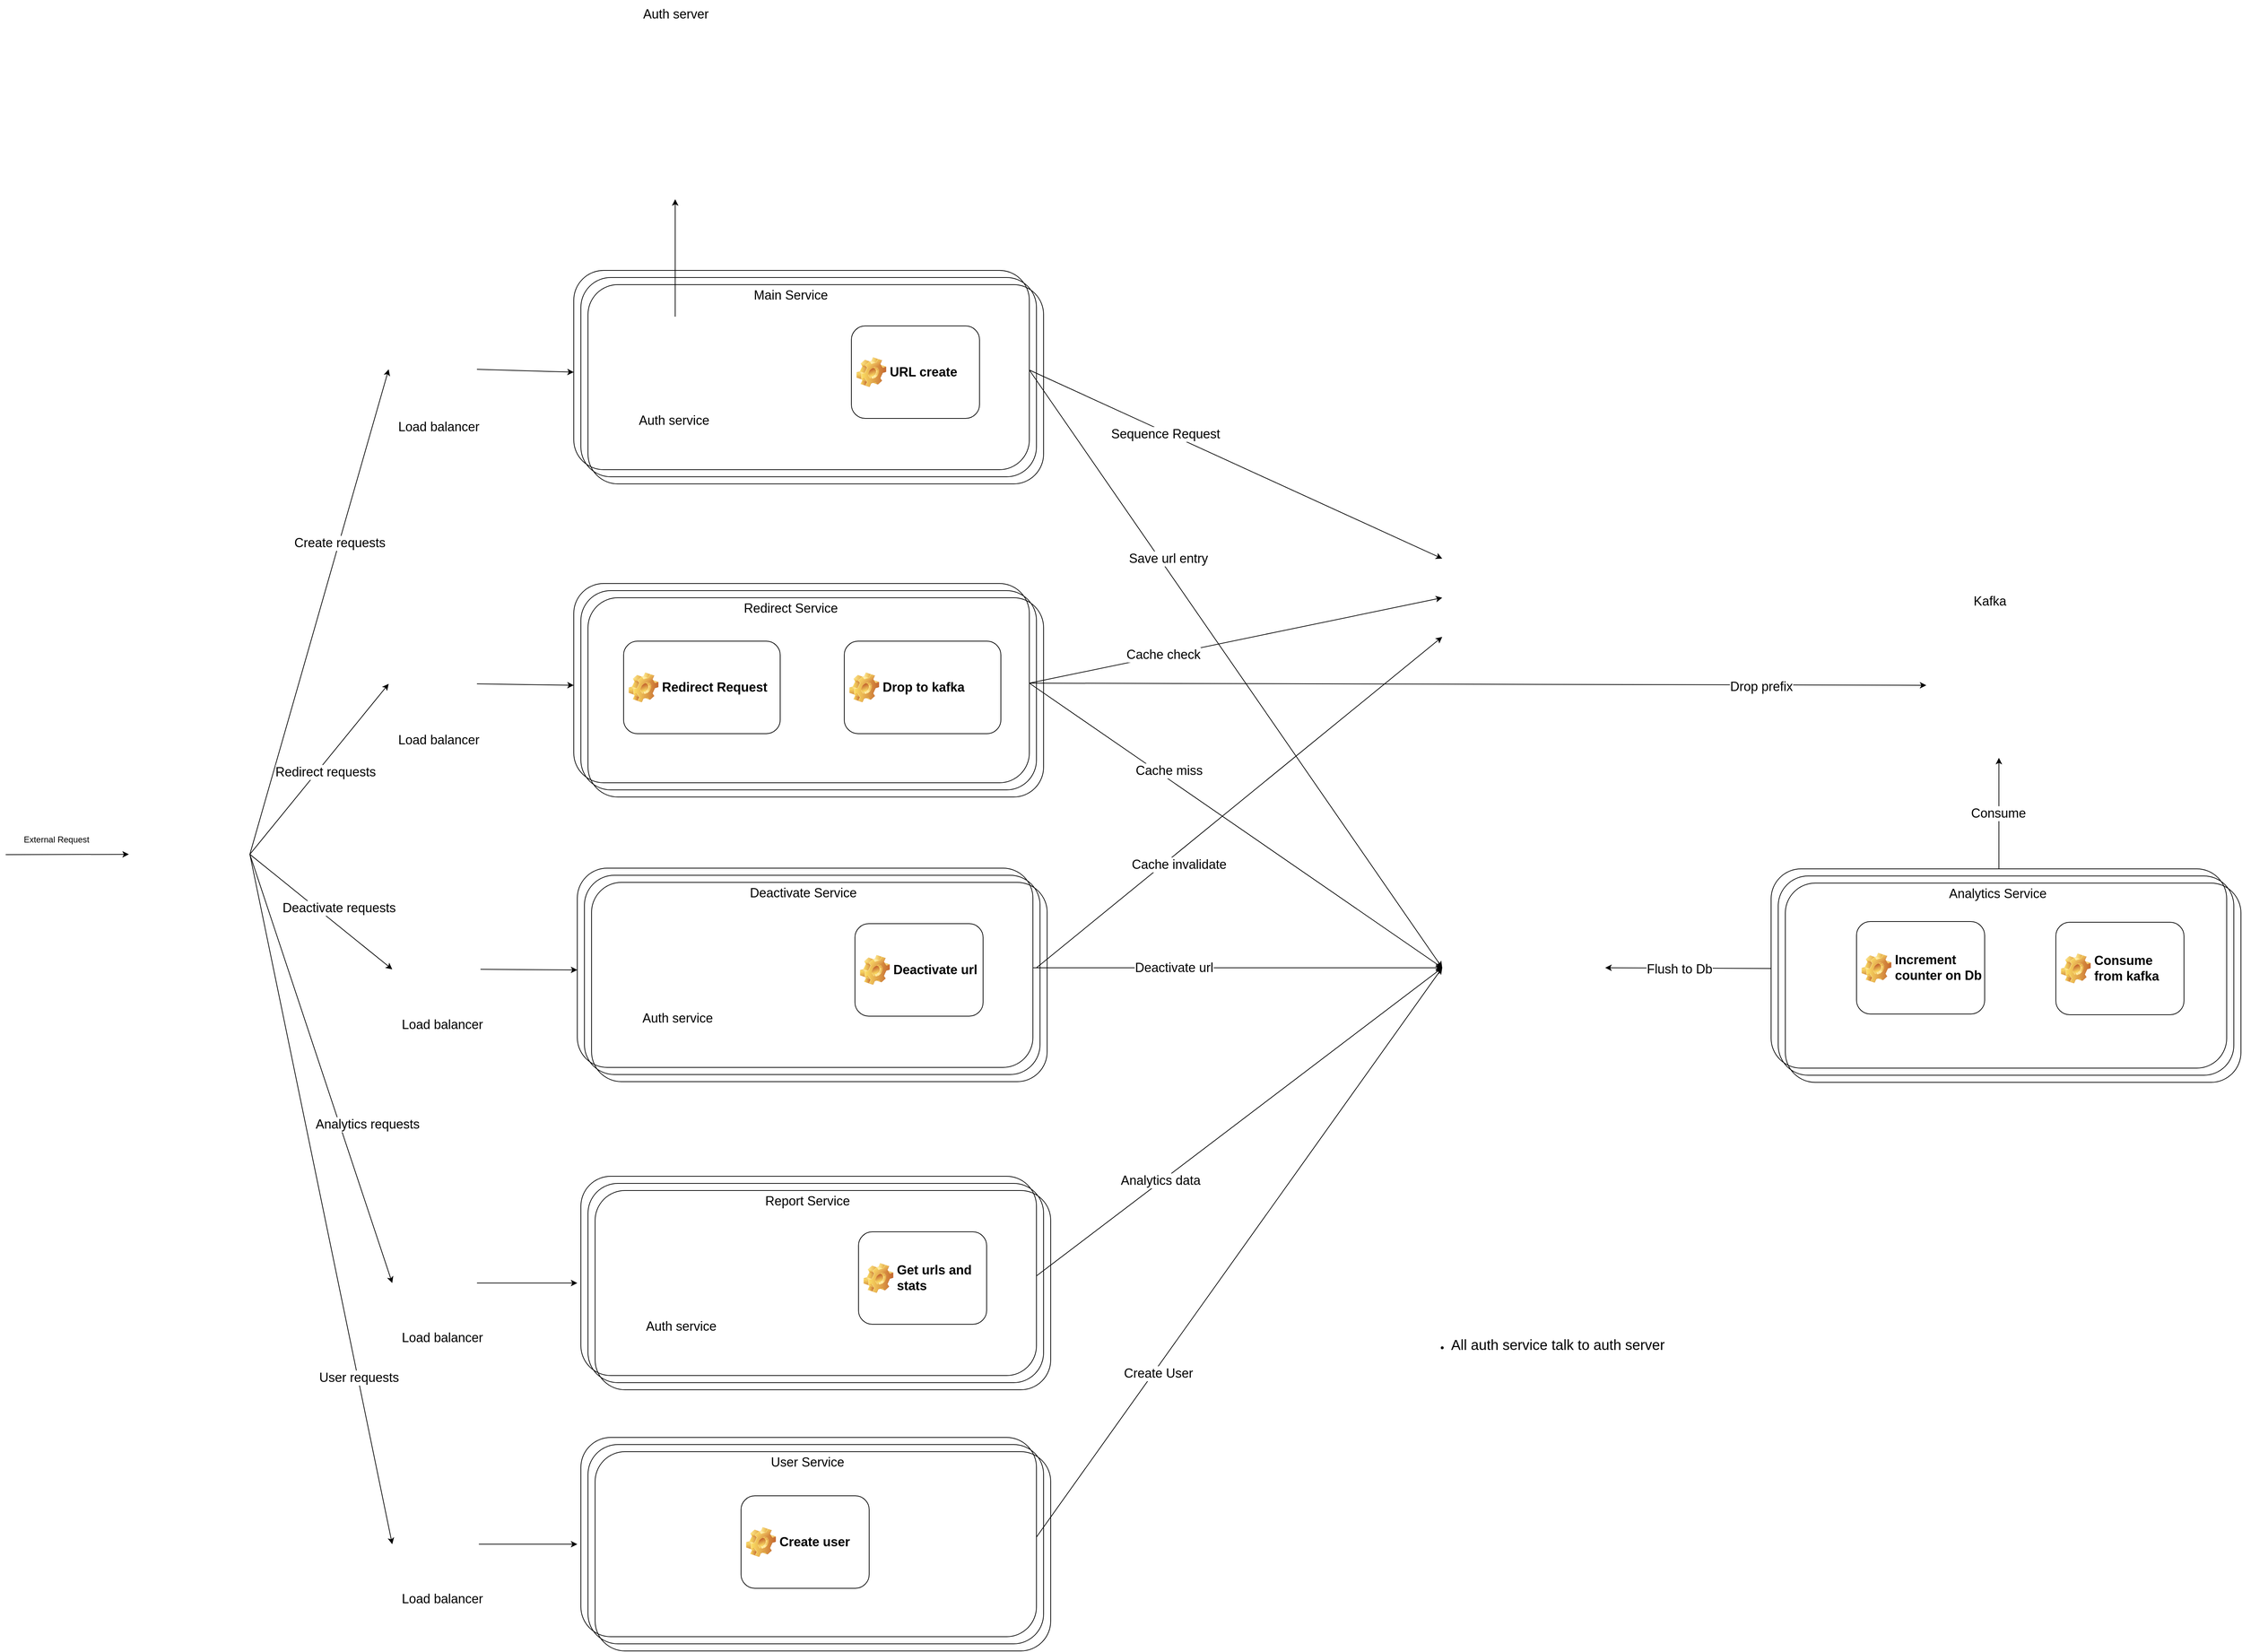 <mxfile version="22.1.21" type="device">
  <diagram name="Page-1" id="V4j-LGxgSoEPmijD7a8D">
    <mxGraphModel dx="3105" dy="1988" grid="1" gridSize="10" guides="1" tooltips="1" connect="1" arrows="1" fold="1" page="1" pageScale="1" pageWidth="827" pageHeight="1169" math="0" shadow="0">
      <root>
        <mxCell id="0" />
        <mxCell id="1" parent="0" />
        <mxCell id="fWNQ5IM5Hg-Gaf6U53CL-24" value="" style="rounded=1;whiteSpace=wrap;html=1;fillColor=none;" vertex="1" parent="1">
          <mxGeometry x="848" y="394" width="640" height="280" as="geometry" />
        </mxCell>
        <mxCell id="fWNQ5IM5Hg-Gaf6U53CL-25" value="" style="rounded=1;whiteSpace=wrap;html=1;fillColor=none;" vertex="1" parent="1">
          <mxGeometry x="858" y="404" width="640" height="280" as="geometry" />
        </mxCell>
        <mxCell id="fWNQ5IM5Hg-Gaf6U53CL-11" value="" style="rounded=1;whiteSpace=wrap;html=1;fillColor=none;" vertex="1" parent="1">
          <mxGeometry x="838" y="384" width="640" height="280" as="geometry" />
        </mxCell>
        <mxCell id="fWNQ5IM5Hg-Gaf6U53CL-3" value="" style="shape=image;verticalLabelPosition=bottom;labelBackgroundColor=default;verticalAlign=top;aspect=fixed;imageAspect=0;image=https://logowik.com/content/uploads/images/aws-api-gateway.jpg;clipPath=inset(7.33% 23% 6.44% 22.33%);" vertex="1" parent="1">
          <mxGeometry x="213" y="1104" width="170" height="201.1" as="geometry" />
        </mxCell>
        <mxCell id="fWNQ5IM5Hg-Gaf6U53CL-10" value="" style="shape=image;verticalLabelPosition=bottom;labelBackgroundColor=default;verticalAlign=top;aspect=fixed;imageAspect=0;image=https://cdn3.vectorstock.com/i/1000x1000/08/52/authentication-server-icon-isometric-style-vector-32850852.jpg;clipPath=inset(2.33% 24.1% 10.67% 23.38%);" vertex="1" parent="1">
          <mxGeometry x="913.37" y="44" width="134.253" height="240" as="geometry" />
        </mxCell>
        <mxCell id="fWNQ5IM5Hg-Gaf6U53CL-12" value="&lt;font style=&quot;font-size: 18px;&quot;&gt;URL create&lt;/font&gt;" style="label;whiteSpace=wrap;html=1;image=img/clipart/Gear_128x128.png" vertex="1" parent="1">
          <mxGeometry x="1228" y="462" width="180" height="130" as="geometry" />
        </mxCell>
        <mxCell id="fWNQ5IM5Hg-Gaf6U53CL-14" value="&lt;font style=&quot;font-size: 18px;&quot;&gt;Auth server&lt;/font&gt;" style="text;html=1;align=center;verticalAlign=middle;resizable=0;points=[];autosize=1;strokeColor=none;fillColor=none;" vertex="1" parent="1">
          <mxGeometry x="920.5" y="4" width="120" height="40" as="geometry" />
        </mxCell>
        <mxCell id="fWNQ5IM5Hg-Gaf6U53CL-15" value="" style="shape=image;verticalLabelPosition=bottom;labelBackgroundColor=default;verticalAlign=top;aspect=fixed;imageAspect=0;image=https://cdn-icons-png.flaticon.com/512/14/14382.png;" vertex="1" parent="1">
          <mxGeometry x="918" y="449" width="125" height="125" as="geometry" />
        </mxCell>
        <mxCell id="fWNQ5IM5Hg-Gaf6U53CL-16" value="&lt;font style=&quot;font-size: 18px;&quot;&gt;Auth service&lt;/font&gt;" style="text;html=1;strokeColor=none;fillColor=none;align=center;verticalAlign=middle;whiteSpace=wrap;rounded=0;" vertex="1" parent="1">
          <mxGeometry x="924.5" y="580" width="107.5" height="30" as="geometry" />
        </mxCell>
        <mxCell id="fWNQ5IM5Hg-Gaf6U53CL-17" value="" style="endArrow=classic;html=1;rounded=0;exitX=0.5;exitY=0;exitDx=0;exitDy=0;entryX=0.5;entryY=1;entryDx=0;entryDy=0;" edge="1" parent="1" source="fWNQ5IM5Hg-Gaf6U53CL-15" target="fWNQ5IM5Hg-Gaf6U53CL-10">
          <mxGeometry width="50" height="50" relative="1" as="geometry">
            <mxPoint x="868" y="604" as="sourcePoint" />
            <mxPoint x="918" y="554" as="targetPoint" />
          </mxGeometry>
        </mxCell>
        <mxCell id="fWNQ5IM5Hg-Gaf6U53CL-18" value="&lt;font style=&quot;font-size: 18px;&quot;&gt;Main Service&lt;/font&gt;" style="text;html=1;strokeColor=none;fillColor=none;align=center;verticalAlign=middle;whiteSpace=wrap;rounded=0;" vertex="1" parent="1">
          <mxGeometry x="1068" y="404" width="150" height="30" as="geometry" />
        </mxCell>
        <mxCell id="fWNQ5IM5Hg-Gaf6U53CL-29" value="" style="endArrow=classic;html=1;rounded=0;exitX=1;exitY=0.5;exitDx=0;exitDy=0;" edge="1" parent="1">
          <mxGeometry width="50" height="50" relative="1" as="geometry">
            <mxPoint x="702.0" y="522.991" as="sourcePoint" />
            <mxPoint x="838" y="527" as="targetPoint" />
          </mxGeometry>
        </mxCell>
        <mxCell id="fWNQ5IM5Hg-Gaf6U53CL-30" value="" style="endArrow=classic;html=1;rounded=0;exitX=1;exitY=0.5;exitDx=0;exitDy=0;entryX=0;entryY=0.5;entryDx=0;entryDy=0;" edge="1" parent="1" source="fWNQ5IM5Hg-Gaf6U53CL-3">
          <mxGeometry width="50" height="50" relative="1" as="geometry">
            <mxPoint x="958" y="584" as="sourcePoint" />
            <mxPoint x="578" y="522.991" as="targetPoint" />
          </mxGeometry>
        </mxCell>
        <mxCell id="fWNQ5IM5Hg-Gaf6U53CL-90" value="&lt;font style=&quot;font-size: 18px;&quot;&gt;Create requests&lt;/font&gt;" style="edgeLabel;html=1;align=center;verticalAlign=middle;resizable=0;points=[];" vertex="1" connectable="0" parent="fWNQ5IM5Hg-Gaf6U53CL-30">
          <mxGeometry x="0.281" relative="1" as="geometry">
            <mxPoint x="1" y="-1" as="offset" />
          </mxGeometry>
        </mxCell>
        <mxCell id="fWNQ5IM5Hg-Gaf6U53CL-31" value="&lt;font style=&quot;font-size: 18px;&quot;&gt;Load balancer&lt;/font&gt;" style="text;html=1;align=center;verticalAlign=middle;resizable=0;points=[];autosize=1;strokeColor=none;fillColor=none;strokeWidth=1;" vertex="1" parent="1">
          <mxGeometry x="578" y="584" width="140" height="40" as="geometry" />
        </mxCell>
        <mxCell id="fWNQ5IM5Hg-Gaf6U53CL-32" value="" style="shape=image;verticalLabelPosition=bottom;labelBackgroundColor=default;verticalAlign=top;aspect=fixed;imageAspect=0;image=https://cdn4.iconfinder.com/data/icons/redis-2/1451/Untitled-2-512.png;" vertex="1" parent="1">
          <mxGeometry x="2058" y="734" width="220" height="220" as="geometry" />
        </mxCell>
        <mxCell id="fWNQ5IM5Hg-Gaf6U53CL-33" value="" style="rounded=1;whiteSpace=wrap;html=1;fillColor=none;" vertex="1" parent="1">
          <mxGeometry x="848" y="834" width="640" height="280" as="geometry" />
        </mxCell>
        <mxCell id="fWNQ5IM5Hg-Gaf6U53CL-34" value="" style="rounded=1;whiteSpace=wrap;html=1;fillColor=none;" vertex="1" parent="1">
          <mxGeometry x="858" y="844" width="640" height="280" as="geometry" />
        </mxCell>
        <mxCell id="fWNQ5IM5Hg-Gaf6U53CL-35" value="" style="rounded=1;whiteSpace=wrap;html=1;fillColor=none;" vertex="1" parent="1">
          <mxGeometry x="838" y="824" width="640" height="280" as="geometry" />
        </mxCell>
        <mxCell id="fWNQ5IM5Hg-Gaf6U53CL-36" value="&lt;font style=&quot;font-size: 18px;&quot;&gt;Redirect Request&lt;/font&gt;" style="label;whiteSpace=wrap;html=1;image=img/clipart/Gear_128x128.png" vertex="1" parent="1">
          <mxGeometry x="908" y="905" width="220" height="130" as="geometry" />
        </mxCell>
        <mxCell id="fWNQ5IM5Hg-Gaf6U53CL-40" value="&lt;font style=&quot;font-size: 18px;&quot;&gt;Redirect Service&lt;/font&gt;" style="text;html=1;strokeColor=none;fillColor=none;align=center;verticalAlign=middle;whiteSpace=wrap;rounded=0;" vertex="1" parent="1">
          <mxGeometry x="1068" y="844" width="150" height="30" as="geometry" />
        </mxCell>
        <mxCell id="fWNQ5IM5Hg-Gaf6U53CL-43" value="" style="endArrow=classic;html=1;rounded=0;exitX=1;exitY=0.5;exitDx=0;exitDy=0;" edge="1" parent="1">
          <mxGeometry width="50" height="50" relative="1" as="geometry">
            <mxPoint x="702.0" y="965.045" as="sourcePoint" />
            <mxPoint x="838" y="967" as="targetPoint" />
          </mxGeometry>
        </mxCell>
        <mxCell id="fWNQ5IM5Hg-Gaf6U53CL-44" value="" style="endArrow=classic;html=1;rounded=0;exitX=1;exitY=0.5;exitDx=0;exitDy=0;entryX=0;entryY=0.5;entryDx=0;entryDy=0;" edge="1" parent="1" source="fWNQ5IM5Hg-Gaf6U53CL-3">
          <mxGeometry width="50" height="50" relative="1" as="geometry">
            <mxPoint x="398" y="1204" as="sourcePoint" />
            <mxPoint x="578" y="965.045" as="targetPoint" />
          </mxGeometry>
        </mxCell>
        <mxCell id="fWNQ5IM5Hg-Gaf6U53CL-91" value="&lt;font style=&quot;font-size: 18px;&quot;&gt;Redirect requests&lt;/font&gt;" style="edgeLabel;html=1;align=center;verticalAlign=middle;resizable=0;points=[];" vertex="1" connectable="0" parent="fWNQ5IM5Hg-Gaf6U53CL-44">
          <mxGeometry x="0.006" y="-9" relative="1" as="geometry">
            <mxPoint x="1" y="-1" as="offset" />
          </mxGeometry>
        </mxCell>
        <mxCell id="fWNQ5IM5Hg-Gaf6U53CL-45" value="&lt;font style=&quot;font-size: 18px;&quot;&gt;Load balancer&lt;/font&gt;" style="text;html=1;align=center;verticalAlign=middle;resizable=0;points=[];autosize=1;strokeColor=none;fillColor=none;strokeWidth=1;" vertex="1" parent="1">
          <mxGeometry x="578" y="1024" width="140" height="40" as="geometry" />
        </mxCell>
        <mxCell id="fWNQ5IM5Hg-Gaf6U53CL-46" value="&lt;font style=&quot;font-size: 18px;&quot;&gt;Drop to kafka&lt;/font&gt;" style="label;whiteSpace=wrap;html=1;image=img/clipart/Gear_128x128.png" vertex="1" parent="1">
          <mxGeometry x="1218" y="905" width="220" height="130" as="geometry" />
        </mxCell>
        <mxCell id="fWNQ5IM5Hg-Gaf6U53CL-48" value="" style="rounded=1;whiteSpace=wrap;html=1;fillColor=none;" vertex="1" parent="1">
          <mxGeometry x="853" y="1234" width="640" height="280" as="geometry" />
        </mxCell>
        <mxCell id="fWNQ5IM5Hg-Gaf6U53CL-49" value="" style="rounded=1;whiteSpace=wrap;html=1;fillColor=none;" vertex="1" parent="1">
          <mxGeometry x="863" y="1244" width="640" height="280" as="geometry" />
        </mxCell>
        <mxCell id="fWNQ5IM5Hg-Gaf6U53CL-50" value="" style="rounded=1;whiteSpace=wrap;html=1;fillColor=none;" vertex="1" parent="1">
          <mxGeometry x="843" y="1224" width="640" height="280" as="geometry" />
        </mxCell>
        <mxCell id="fWNQ5IM5Hg-Gaf6U53CL-51" value="&lt;font style=&quot;font-size: 18px;&quot;&gt;Deactivate url&lt;/font&gt;" style="label;whiteSpace=wrap;html=1;image=img/clipart/Gear_128x128.png" vertex="1" parent="1">
          <mxGeometry x="1233" y="1302" width="180" height="130" as="geometry" />
        </mxCell>
        <mxCell id="fWNQ5IM5Hg-Gaf6U53CL-52" value="" style="shape=image;verticalLabelPosition=bottom;labelBackgroundColor=default;verticalAlign=top;aspect=fixed;imageAspect=0;image=https://cdn-icons-png.flaticon.com/512/14/14382.png;" vertex="1" parent="1">
          <mxGeometry x="923" y="1289" width="125" height="125" as="geometry" />
        </mxCell>
        <mxCell id="fWNQ5IM5Hg-Gaf6U53CL-53" value="&lt;font style=&quot;font-size: 18px;&quot;&gt;Auth service&lt;/font&gt;" style="text;html=1;strokeColor=none;fillColor=none;align=center;verticalAlign=middle;whiteSpace=wrap;rounded=0;" vertex="1" parent="1">
          <mxGeometry x="929.5" y="1420" width="107.5" height="30" as="geometry" />
        </mxCell>
        <mxCell id="fWNQ5IM5Hg-Gaf6U53CL-54" value="&lt;font style=&quot;font-size: 18px;&quot;&gt;Deactivate Service&lt;/font&gt;" style="text;html=1;strokeColor=none;fillColor=none;align=center;verticalAlign=middle;whiteSpace=wrap;rounded=0;" vertex="1" parent="1">
          <mxGeometry x="1073" y="1244" width="175" height="30" as="geometry" />
        </mxCell>
        <mxCell id="fWNQ5IM5Hg-Gaf6U53CL-57" value="" style="endArrow=classic;html=1;rounded=0;exitX=1;exitY=0.5;exitDx=0;exitDy=0;" edge="1" parent="1">
          <mxGeometry width="50" height="50" relative="1" as="geometry">
            <mxPoint x="707.0" y="1366.166" as="sourcePoint" />
            <mxPoint x="843" y="1367" as="targetPoint" />
          </mxGeometry>
        </mxCell>
        <mxCell id="fWNQ5IM5Hg-Gaf6U53CL-58" value="" style="endArrow=classic;html=1;rounded=0;exitX=1;exitY=0.5;exitDx=0;exitDy=0;entryX=0;entryY=0.5;entryDx=0;entryDy=0;" edge="1" parent="1" source="fWNQ5IM5Hg-Gaf6U53CL-3">
          <mxGeometry width="50" height="50" relative="1" as="geometry">
            <mxPoint x="388" y="2045" as="sourcePoint" />
            <mxPoint x="583" y="1366.166" as="targetPoint" />
          </mxGeometry>
        </mxCell>
        <mxCell id="fWNQ5IM5Hg-Gaf6U53CL-92" value="&lt;font style=&quot;font-size: 18px;&quot;&gt;Deactivate requests&lt;/font&gt;" style="edgeLabel;html=1;align=center;verticalAlign=middle;resizable=0;points=[];" vertex="1" connectable="0" parent="fWNQ5IM5Hg-Gaf6U53CL-58">
          <mxGeometry x="0.025" y="9" relative="1" as="geometry">
            <mxPoint x="16" y="-1" as="offset" />
          </mxGeometry>
        </mxCell>
        <mxCell id="fWNQ5IM5Hg-Gaf6U53CL-59" value="&lt;font style=&quot;font-size: 18px;&quot;&gt;Load balancer&lt;/font&gt;" style="text;html=1;align=center;verticalAlign=middle;resizable=0;points=[];autosize=1;strokeColor=none;fillColor=none;strokeWidth=1;" vertex="1" parent="1">
          <mxGeometry x="583" y="1424" width="140" height="40" as="geometry" />
        </mxCell>
        <mxCell id="fWNQ5IM5Hg-Gaf6U53CL-67" value="" style="endArrow=classic;html=1;rounded=0;exitX=1;exitY=0.5;exitDx=0;exitDy=0;" edge="1" parent="1">
          <mxGeometry width="50" height="50" relative="1" as="geometry">
            <mxPoint x="702.062" y="1807" as="sourcePoint" />
            <mxPoint x="843" y="1807" as="targetPoint" />
          </mxGeometry>
        </mxCell>
        <mxCell id="fWNQ5IM5Hg-Gaf6U53CL-68" value="" style="endArrow=classic;html=1;rounded=0;exitX=1;exitY=0.5;exitDx=0;exitDy=0;entryX=0;entryY=0.5;entryDx=0;entryDy=0;" edge="1" parent="1" source="fWNQ5IM5Hg-Gaf6U53CL-3">
          <mxGeometry width="50" height="50" relative="1" as="geometry">
            <mxPoint x="388" y="2045" as="sourcePoint" />
            <mxPoint x="583" y="1807" as="targetPoint" />
          </mxGeometry>
        </mxCell>
        <mxCell id="fWNQ5IM5Hg-Gaf6U53CL-93" value="&lt;font style=&quot;font-size: 18px;&quot;&gt;Analytics requests&lt;/font&gt;" style="edgeLabel;html=1;align=center;verticalAlign=middle;resizable=0;points=[];" vertex="1" connectable="0" parent="fWNQ5IM5Hg-Gaf6U53CL-68">
          <mxGeometry x="0.05" relative="1" as="geometry">
            <mxPoint x="60" y="63" as="offset" />
          </mxGeometry>
        </mxCell>
        <mxCell id="fWNQ5IM5Hg-Gaf6U53CL-69" value="&lt;font style=&quot;font-size: 18px;&quot;&gt;Load balancer&lt;/font&gt;" style="text;html=1;align=center;verticalAlign=middle;resizable=0;points=[];autosize=1;strokeColor=none;fillColor=none;strokeWidth=1;" vertex="1" parent="1">
          <mxGeometry x="583" y="1864" width="140" height="40" as="geometry" />
        </mxCell>
        <mxCell id="fWNQ5IM5Hg-Gaf6U53CL-71" value="" style="rounded=1;whiteSpace=wrap;html=1;fillColor=none;" vertex="1" parent="1">
          <mxGeometry x="858" y="1667" width="640" height="280" as="geometry" />
        </mxCell>
        <mxCell id="fWNQ5IM5Hg-Gaf6U53CL-72" value="" style="rounded=1;whiteSpace=wrap;html=1;fillColor=none;" vertex="1" parent="1">
          <mxGeometry x="868" y="1677" width="640" height="280" as="geometry" />
        </mxCell>
        <mxCell id="fWNQ5IM5Hg-Gaf6U53CL-73" value="" style="rounded=1;whiteSpace=wrap;html=1;fillColor=none;" vertex="1" parent="1">
          <mxGeometry x="848" y="1657" width="640" height="280" as="geometry" />
        </mxCell>
        <mxCell id="fWNQ5IM5Hg-Gaf6U53CL-74" value="&lt;font style=&quot;font-size: 18px;&quot;&gt;Get urls and stats&lt;/font&gt;" style="label;whiteSpace=wrap;html=1;image=img/clipart/Gear_128x128.png" vertex="1" parent="1">
          <mxGeometry x="1238" y="1735" width="180" height="130" as="geometry" />
        </mxCell>
        <mxCell id="fWNQ5IM5Hg-Gaf6U53CL-75" value="" style="shape=image;verticalLabelPosition=bottom;labelBackgroundColor=default;verticalAlign=top;aspect=fixed;imageAspect=0;image=https://cdn-icons-png.flaticon.com/512/14/14382.png;" vertex="1" parent="1">
          <mxGeometry x="928" y="1722" width="125" height="125" as="geometry" />
        </mxCell>
        <mxCell id="fWNQ5IM5Hg-Gaf6U53CL-76" value="&lt;font style=&quot;font-size: 18px;&quot;&gt;Auth service&lt;/font&gt;" style="text;html=1;strokeColor=none;fillColor=none;align=center;verticalAlign=middle;whiteSpace=wrap;rounded=0;" vertex="1" parent="1">
          <mxGeometry x="934.5" y="1853" width="107.5" height="30" as="geometry" />
        </mxCell>
        <mxCell id="fWNQ5IM5Hg-Gaf6U53CL-77" value="&lt;font style=&quot;font-size: 18px;&quot;&gt;Report Service&lt;/font&gt;" style="text;html=1;strokeColor=none;fillColor=none;align=center;verticalAlign=middle;whiteSpace=wrap;rounded=0;" vertex="1" parent="1">
          <mxGeometry x="1079" y="1677" width="175" height="30" as="geometry" />
        </mxCell>
        <mxCell id="fWNQ5IM5Hg-Gaf6U53CL-78" value="" style="endArrow=classic;html=1;rounded=0;entryX=0;entryY=0.25;entryDx=0;entryDy=0;exitX=1;exitY=0.5;exitDx=0;exitDy=0;" edge="1" parent="1" source="fWNQ5IM5Hg-Gaf6U53CL-11" target="fWNQ5IM5Hg-Gaf6U53CL-32">
          <mxGeometry width="50" height="50" relative="1" as="geometry">
            <mxPoint x="1058" y="994" as="sourcePoint" />
            <mxPoint x="1108" y="944" as="targetPoint" />
          </mxGeometry>
        </mxCell>
        <mxCell id="fWNQ5IM5Hg-Gaf6U53CL-87" value="&lt;font style=&quot;font-size: 18px;&quot;&gt;Sequence Request&lt;/font&gt;" style="edgeLabel;html=1;align=center;verticalAlign=middle;resizable=0;points=[];" vertex="1" connectable="0" parent="fWNQ5IM5Hg-Gaf6U53CL-78">
          <mxGeometry x="0.152" y="-7" relative="1" as="geometry">
            <mxPoint x="-141" y="-69" as="offset" />
          </mxGeometry>
        </mxCell>
        <mxCell id="fWNQ5IM5Hg-Gaf6U53CL-81" value="" style="endArrow=classic;html=1;rounded=0;entryX=0;entryY=0.5;entryDx=0;entryDy=0;exitX=1;exitY=0.5;exitDx=0;exitDy=0;" edge="1" parent="1" source="fWNQ5IM5Hg-Gaf6U53CL-35" target="fWNQ5IM5Hg-Gaf6U53CL-32">
          <mxGeometry width="50" height="50" relative="1" as="geometry">
            <mxPoint x="1508" y="984" as="sourcePoint" />
            <mxPoint x="1108" y="934" as="targetPoint" />
          </mxGeometry>
        </mxCell>
        <mxCell id="fWNQ5IM5Hg-Gaf6U53CL-88" value="&lt;font style=&quot;font-size: 18px;&quot;&gt;Cache check&lt;/font&gt;" style="edgeLabel;html=1;align=center;verticalAlign=middle;resizable=0;points=[];" vertex="1" connectable="0" parent="fWNQ5IM5Hg-Gaf6U53CL-81">
          <mxGeometry x="-0.176" y="-6" relative="1" as="geometry">
            <mxPoint x="-52" y="3" as="offset" />
          </mxGeometry>
        </mxCell>
        <mxCell id="fWNQ5IM5Hg-Gaf6U53CL-82" value="" style="endArrow=classic;html=1;rounded=0;entryX=0;entryY=0.75;entryDx=0;entryDy=0;" edge="1" parent="1" target="fWNQ5IM5Hg-Gaf6U53CL-32">
          <mxGeometry width="50" height="50" relative="1" as="geometry">
            <mxPoint x="1488" y="1364" as="sourcePoint" />
            <mxPoint x="1108" y="934" as="targetPoint" />
          </mxGeometry>
        </mxCell>
        <mxCell id="fWNQ5IM5Hg-Gaf6U53CL-89" value="&lt;font style=&quot;font-size: 18px;&quot;&gt;Cache invalidate&lt;/font&gt;" style="edgeLabel;html=1;align=center;verticalAlign=middle;resizable=0;points=[];" vertex="1" connectable="0" parent="fWNQ5IM5Hg-Gaf6U53CL-82">
          <mxGeometry x="-0.162" y="-3" relative="1" as="geometry">
            <mxPoint x="-41" y="47" as="offset" />
          </mxGeometry>
        </mxCell>
        <mxCell id="fWNQ5IM5Hg-Gaf6U53CL-86" value="" style="endArrow=classic;html=1;rounded=0;entryX=0;entryY=0.5;entryDx=0;entryDy=0;exitX=1;exitY=0.5;exitDx=0;exitDy=0;" edge="1" parent="1" source="fWNQ5IM5Hg-Gaf6U53CL-11" target="fWNQ5IM5Hg-Gaf6U53CL-117">
          <mxGeometry width="50" height="50" relative="1" as="geometry">
            <mxPoint x="1528" y="984" as="sourcePoint" />
            <mxPoint x="2048" y="1374.0" as="targetPoint" />
          </mxGeometry>
        </mxCell>
        <mxCell id="fWNQ5IM5Hg-Gaf6U53CL-94" value="&lt;font style=&quot;font-size: 18px;&quot;&gt;Save url entry&lt;/font&gt;" style="edgeLabel;html=1;align=center;verticalAlign=middle;resizable=0;points=[];" vertex="1" connectable="0" parent="fWNQ5IM5Hg-Gaf6U53CL-86">
          <mxGeometry x="-0.077" y="2" relative="1" as="geometry">
            <mxPoint x="-75" y="-122" as="offset" />
          </mxGeometry>
        </mxCell>
        <mxCell id="fWNQ5IM5Hg-Gaf6U53CL-95" value="" style="endArrow=classic;html=1;rounded=0;exitX=1;exitY=0.5;exitDx=0;exitDy=0;entryX=0;entryY=0.5;entryDx=0;entryDy=0;" edge="1" parent="1" source="fWNQ5IM5Hg-Gaf6U53CL-35" target="fWNQ5IM5Hg-Gaf6U53CL-117">
          <mxGeometry width="50" height="50" relative="1" as="geometry">
            <mxPoint x="1528" y="974" as="sourcePoint" />
            <mxPoint x="2048" y="1374.0" as="targetPoint" />
          </mxGeometry>
        </mxCell>
        <mxCell id="fWNQ5IM5Hg-Gaf6U53CL-96" value="&lt;font style=&quot;font-size: 18px;&quot;&gt;Cache miss&lt;/font&gt;" style="edgeLabel;html=1;align=center;verticalAlign=middle;resizable=0;points=[];" vertex="1" connectable="0" parent="fWNQ5IM5Hg-Gaf6U53CL-95">
          <mxGeometry x="0.23" y="-1" relative="1" as="geometry">
            <mxPoint x="-161" y="-124" as="offset" />
          </mxGeometry>
        </mxCell>
        <mxCell id="fWNQ5IM5Hg-Gaf6U53CL-97" value="" style="endArrow=classic;html=1;rounded=0;exitX=1;exitY=0.5;exitDx=0;exitDy=0;entryX=0;entryY=0.5;entryDx=0;entryDy=0;" edge="1" parent="1" source="fWNQ5IM5Hg-Gaf6U53CL-50" target="fWNQ5IM5Hg-Gaf6U53CL-117">
          <mxGeometry width="50" height="50" relative="1" as="geometry">
            <mxPoint x="1528" y="974" as="sourcePoint" />
            <mxPoint x="2048" y="1374.0" as="targetPoint" />
          </mxGeometry>
        </mxCell>
        <mxCell id="fWNQ5IM5Hg-Gaf6U53CL-98" value="&lt;font style=&quot;font-size: 18px;&quot;&gt;Deactivate url&lt;/font&gt;" style="edgeLabel;html=1;align=center;verticalAlign=middle;resizable=0;points=[];" vertex="1" connectable="0" parent="fWNQ5IM5Hg-Gaf6U53CL-97">
          <mxGeometry x="0.282" y="-6" relative="1" as="geometry">
            <mxPoint x="-171" y="-6" as="offset" />
          </mxGeometry>
        </mxCell>
        <mxCell id="fWNQ5IM5Hg-Gaf6U53CL-99" value="" style="endArrow=classic;html=1;rounded=0;entryX=0;entryY=0.5;entryDx=0;entryDy=0;exitX=1;exitY=0.5;exitDx=0;exitDy=0;" edge="1" parent="1" source="fWNQ5IM5Hg-Gaf6U53CL-73" target="fWNQ5IM5Hg-Gaf6U53CL-117">
          <mxGeometry width="50" height="50" relative="1" as="geometry">
            <mxPoint x="1528" y="1174" as="sourcePoint" />
            <mxPoint x="2048" y="1374.0" as="targetPoint" />
          </mxGeometry>
        </mxCell>
        <mxCell id="fWNQ5IM5Hg-Gaf6U53CL-100" value="&lt;font style=&quot;font-size: 18px;&quot;&gt;Analytics data&lt;/font&gt;" style="edgeLabel;html=1;align=center;verticalAlign=middle;resizable=0;points=[];" vertex="1" connectable="0" parent="fWNQ5IM5Hg-Gaf6U53CL-99">
          <mxGeometry x="-0.387" y="2" relative="1" as="geometry">
            <mxPoint as="offset" />
          </mxGeometry>
        </mxCell>
        <mxCell id="fWNQ5IM5Hg-Gaf6U53CL-102" value="" style="endArrow=classic;html=1;rounded=0;exitX=1;exitY=0.5;exitDx=0;exitDy=0;" edge="1" parent="1">
          <mxGeometry width="50" height="50" relative="1" as="geometry">
            <mxPoint x="704.704" y="2174" as="sourcePoint" />
            <mxPoint x="843" y="2174" as="targetPoint" />
          </mxGeometry>
        </mxCell>
        <mxCell id="fWNQ5IM5Hg-Gaf6U53CL-103" value="&lt;font style=&quot;font-size: 18px;&quot;&gt;Load balancer&lt;/font&gt;" style="text;html=1;align=center;verticalAlign=middle;resizable=0;points=[];autosize=1;strokeColor=none;fillColor=none;strokeWidth=1;" vertex="1" parent="1">
          <mxGeometry x="583" y="2231" width="140" height="40" as="geometry" />
        </mxCell>
        <mxCell id="fWNQ5IM5Hg-Gaf6U53CL-104" value="" style="rounded=1;whiteSpace=wrap;html=1;fillColor=none;" vertex="1" parent="1">
          <mxGeometry x="858" y="2034" width="640" height="280" as="geometry" />
        </mxCell>
        <mxCell id="fWNQ5IM5Hg-Gaf6U53CL-105" value="" style="rounded=1;whiteSpace=wrap;html=1;fillColor=none;" vertex="1" parent="1">
          <mxGeometry x="868" y="2044" width="640" height="280" as="geometry" />
        </mxCell>
        <mxCell id="fWNQ5IM5Hg-Gaf6U53CL-106" value="" style="rounded=1;whiteSpace=wrap;html=1;fillColor=none;" vertex="1" parent="1">
          <mxGeometry x="848" y="2024" width="640" height="280" as="geometry" />
        </mxCell>
        <mxCell id="fWNQ5IM5Hg-Gaf6U53CL-107" value="&lt;font style=&quot;font-size: 18px;&quot;&gt;Create user&lt;/font&gt;" style="label;whiteSpace=wrap;html=1;image=img/clipart/Gear_128x128.png" vertex="1" parent="1">
          <mxGeometry x="1073" y="2106" width="180" height="130" as="geometry" />
        </mxCell>
        <mxCell id="fWNQ5IM5Hg-Gaf6U53CL-110" value="&lt;font style=&quot;font-size: 18px;&quot;&gt;User Service&lt;/font&gt;" style="text;html=1;strokeColor=none;fillColor=none;align=center;verticalAlign=middle;whiteSpace=wrap;rounded=0;" vertex="1" parent="1">
          <mxGeometry x="1079" y="2044" width="175" height="30" as="geometry" />
        </mxCell>
        <mxCell id="fWNQ5IM5Hg-Gaf6U53CL-112" value="" style="endArrow=classic;html=1;rounded=0;entryX=0;entryY=0.5;entryDx=0;entryDy=0;exitX=1;exitY=0.5;exitDx=0;exitDy=0;" edge="1" parent="1" source="fWNQ5IM5Hg-Gaf6U53CL-3">
          <mxGeometry width="50" height="50" relative="1" as="geometry">
            <mxPoint x="1528" y="1434" as="sourcePoint" />
            <mxPoint x="583" y="2174" as="targetPoint" />
          </mxGeometry>
        </mxCell>
        <mxCell id="fWNQ5IM5Hg-Gaf6U53CL-137" value="&lt;font style=&quot;font-size: 18px;&quot;&gt;User requests&lt;/font&gt;" style="edgeLabel;html=1;align=center;verticalAlign=middle;resizable=0;points=[];" vertex="1" connectable="0" parent="fWNQ5IM5Hg-Gaf6U53CL-112">
          <mxGeometry x="0.519" y="1" relative="1" as="geometry">
            <mxPoint y="-1" as="offset" />
          </mxGeometry>
        </mxCell>
        <mxCell id="fWNQ5IM5Hg-Gaf6U53CL-113" value="" style="endArrow=classic;html=1;rounded=0;exitX=1;exitY=0.5;exitDx=0;exitDy=0;entryX=0;entryY=0.5;entryDx=0;entryDy=0;" edge="1" parent="1" source="fWNQ5IM5Hg-Gaf6U53CL-106" target="fWNQ5IM5Hg-Gaf6U53CL-117">
          <mxGeometry width="50" height="50" relative="1" as="geometry">
            <mxPoint x="1528" y="1434" as="sourcePoint" />
            <mxPoint x="2048" y="1374.0" as="targetPoint" />
          </mxGeometry>
        </mxCell>
        <mxCell id="fWNQ5IM5Hg-Gaf6U53CL-114" value="&lt;font style=&quot;font-size: 18px;&quot;&gt;Create User&lt;/font&gt;" style="edgeLabel;html=1;align=center;verticalAlign=middle;resizable=0;points=[];" vertex="1" connectable="0" parent="fWNQ5IM5Hg-Gaf6U53CL-113">
          <mxGeometry x="-0.419" y="-5" relative="1" as="geometry">
            <mxPoint x="1" y="-1" as="offset" />
          </mxGeometry>
        </mxCell>
        <mxCell id="fWNQ5IM5Hg-Gaf6U53CL-115" value="" style="endArrow=classic;html=1;rounded=0;entryX=0;entryY=0.5;entryDx=0;entryDy=0;" edge="1" parent="1" target="fWNQ5IM5Hg-Gaf6U53CL-3">
          <mxGeometry width="50" height="50" relative="1" as="geometry">
            <mxPoint x="40" y="1205" as="sourcePoint" />
            <mxPoint x="1420" y="1180" as="targetPoint" />
          </mxGeometry>
        </mxCell>
        <mxCell id="fWNQ5IM5Hg-Gaf6U53CL-116" value="External Request" style="text;html=1;align=center;verticalAlign=middle;resizable=0;points=[];autosize=1;strokeColor=none;fillColor=none;" vertex="1" parent="1">
          <mxGeometry x="51" y="1169" width="120" height="30" as="geometry" />
        </mxCell>
        <mxCell id="fWNQ5IM5Hg-Gaf6U53CL-117" value="" style="shape=image;verticalLabelPosition=bottom;labelBackgroundColor=default;verticalAlign=top;aspect=fixed;imageAspect=0;image=https://www.opc-router.de/wp-content/uploads/2021/03/mongodb_thumbnail.png;" vertex="1" parent="1">
          <mxGeometry x="2058" y="1210" width="229" height="308" as="geometry" />
        </mxCell>
        <mxCell id="fWNQ5IM5Hg-Gaf6U53CL-118" value="" style="shape=image;verticalLabelPosition=bottom;labelBackgroundColor=default;verticalAlign=top;aspect=fixed;imageAspect=0;image=https://cdn.icon-icons.com/icons2/2248/PNG/512/apache_kafka_icon_138937.png;" vertex="1" parent="1">
          <mxGeometry x="2738" y="865" width="204" height="204" as="geometry" />
        </mxCell>
        <mxCell id="fWNQ5IM5Hg-Gaf6U53CL-119" value="" style="endArrow=classic;html=1;rounded=0;exitX=1;exitY=0.5;exitDx=0;exitDy=0;entryX=0;entryY=0.5;entryDx=0;entryDy=0;" edge="1" parent="1" source="fWNQ5IM5Hg-Gaf6U53CL-35" target="fWNQ5IM5Hg-Gaf6U53CL-118">
          <mxGeometry width="50" height="50" relative="1" as="geometry">
            <mxPoint x="1820" y="1410" as="sourcePoint" />
            <mxPoint x="1870" y="1360" as="targetPoint" />
          </mxGeometry>
        </mxCell>
        <mxCell id="fWNQ5IM5Hg-Gaf6U53CL-128" value="&lt;font style=&quot;font-size: 18px;&quot;&gt;Drop prefix&lt;/font&gt;" style="edgeLabel;html=1;align=center;verticalAlign=middle;resizable=0;points=[];" vertex="1" connectable="0" parent="fWNQ5IM5Hg-Gaf6U53CL-119">
          <mxGeometry x="0.629" y="-2" relative="1" as="geometry">
            <mxPoint x="1" as="offset" />
          </mxGeometry>
        </mxCell>
        <mxCell id="fWNQ5IM5Hg-Gaf6U53CL-120" value="&lt;font style=&quot;font-size: 18px;&quot;&gt;Kafka&lt;/font&gt;" style="text;html=1;align=center;verticalAlign=middle;resizable=0;points=[];autosize=1;strokeColor=none;fillColor=none;" vertex="1" parent="1">
          <mxGeometry x="2792" y="829" width="70" height="40" as="geometry" />
        </mxCell>
        <mxCell id="fWNQ5IM5Hg-Gaf6U53CL-121" value="" style="rounded=1;whiteSpace=wrap;html=1;fillColor=none;" vertex="1" parent="1">
          <mxGeometry x="2530" y="1235" width="640" height="280" as="geometry" />
        </mxCell>
        <mxCell id="fWNQ5IM5Hg-Gaf6U53CL-122" value="" style="rounded=1;whiteSpace=wrap;html=1;fillColor=none;" vertex="1" parent="1">
          <mxGeometry x="2540" y="1245" width="640" height="280" as="geometry" />
        </mxCell>
        <mxCell id="fWNQ5IM5Hg-Gaf6U53CL-123" value="" style="rounded=1;whiteSpace=wrap;html=1;fillColor=none;" vertex="1" parent="1">
          <mxGeometry x="2520" y="1225" width="640" height="280" as="geometry" />
        </mxCell>
        <mxCell id="fWNQ5IM5Hg-Gaf6U53CL-124" value="&lt;font style=&quot;font-size: 18px;&quot;&gt;Consume from kafka&lt;/font&gt;" style="label;whiteSpace=wrap;html=1;image=img/clipart/Gear_128x128.png" vertex="1" parent="1">
          <mxGeometry x="2920" y="1300" width="180" height="130" as="geometry" />
        </mxCell>
        <mxCell id="fWNQ5IM5Hg-Gaf6U53CL-125" value="&lt;font style=&quot;font-size: 18px;&quot;&gt;Analytics Service&lt;/font&gt;" style="text;html=1;strokeColor=none;fillColor=none;align=center;verticalAlign=middle;whiteSpace=wrap;rounded=0;" vertex="1" parent="1">
          <mxGeometry x="2751" y="1245" width="175" height="30" as="geometry" />
        </mxCell>
        <mxCell id="fWNQ5IM5Hg-Gaf6U53CL-126" value="" style="endArrow=classic;html=1;rounded=0;entryX=0.5;entryY=1;entryDx=0;entryDy=0;exitX=0.5;exitY=0;exitDx=0;exitDy=0;" edge="1" parent="1" source="fWNQ5IM5Hg-Gaf6U53CL-123" target="fWNQ5IM5Hg-Gaf6U53CL-118">
          <mxGeometry width="50" height="50" relative="1" as="geometry">
            <mxPoint x="1800" y="1334" as="sourcePoint" />
            <mxPoint x="1850" y="1284" as="targetPoint" />
          </mxGeometry>
        </mxCell>
        <mxCell id="fWNQ5IM5Hg-Gaf6U53CL-131" value="&lt;font style=&quot;font-size: 18px;&quot;&gt;Consume&lt;/font&gt;" style="edgeLabel;html=1;align=center;verticalAlign=middle;resizable=0;points=[];" vertex="1" connectable="0" parent="fWNQ5IM5Hg-Gaf6U53CL-126">
          <mxGeometry x="0.016" y="1" relative="1" as="geometry">
            <mxPoint y="1" as="offset" />
          </mxGeometry>
        </mxCell>
        <mxCell id="fWNQ5IM5Hg-Gaf6U53CL-127" value="" style="endArrow=classic;html=1;rounded=0;exitX=0;exitY=0.5;exitDx=0;exitDy=0;entryX=1;entryY=0.5;entryDx=0;entryDy=0;" edge="1" parent="1" source="fWNQ5IM5Hg-Gaf6U53CL-123" target="fWNQ5IM5Hg-Gaf6U53CL-117">
          <mxGeometry width="50" height="50" relative="1" as="geometry">
            <mxPoint x="1660" y="1400" as="sourcePoint" />
            <mxPoint x="1710" y="1350" as="targetPoint" />
          </mxGeometry>
        </mxCell>
        <mxCell id="fWNQ5IM5Hg-Gaf6U53CL-130" value="&lt;font style=&quot;font-size: 18px;&quot;&gt;Flush to Db&lt;/font&gt;" style="edgeLabel;html=1;align=center;verticalAlign=middle;resizable=0;points=[];" vertex="1" connectable="0" parent="fWNQ5IM5Hg-Gaf6U53CL-127">
          <mxGeometry x="0.105" y="1" relative="1" as="geometry">
            <mxPoint x="-1" as="offset" />
          </mxGeometry>
        </mxCell>
        <mxCell id="fWNQ5IM5Hg-Gaf6U53CL-129" value="&lt;font style=&quot;font-size: 18px;&quot;&gt;Increment counter on Db&lt;/font&gt;" style="label;whiteSpace=wrap;html=1;image=img/clipart/Gear_128x128.png" vertex="1" parent="1">
          <mxGeometry x="2640" y="1299" width="180" height="130" as="geometry" />
        </mxCell>
        <mxCell id="fWNQ5IM5Hg-Gaf6U53CL-132" value="" style="shape=image;verticalLabelPosition=bottom;labelBackgroundColor=default;verticalAlign=top;aspect=fixed;imageAspect=0;image=https://static.thenounproject.com/png/2294472-200.png;rotation=-90;" vertex="1" parent="1">
          <mxGeometry x="540" y="424" width="200" height="200" as="geometry" />
        </mxCell>
        <mxCell id="fWNQ5IM5Hg-Gaf6U53CL-133" value="" style="shape=image;verticalLabelPosition=bottom;labelBackgroundColor=default;verticalAlign=top;aspect=fixed;imageAspect=0;image=https://static.thenounproject.com/png/2294472-200.png;rotation=-90;" vertex="1" parent="1">
          <mxGeometry x="542.53" y="864" width="200" height="200" as="geometry" />
        </mxCell>
        <mxCell id="fWNQ5IM5Hg-Gaf6U53CL-134" value="" style="shape=image;verticalLabelPosition=bottom;labelBackgroundColor=default;verticalAlign=top;aspect=fixed;imageAspect=0;image=https://static.thenounproject.com/png/2294472-200.png;rotation=-90;" vertex="1" parent="1">
          <mxGeometry x="548" y="1264" width="200" height="200" as="geometry" />
        </mxCell>
        <mxCell id="fWNQ5IM5Hg-Gaf6U53CL-135" value="" style="shape=image;verticalLabelPosition=bottom;labelBackgroundColor=default;verticalAlign=top;aspect=fixed;imageAspect=0;image=https://static.thenounproject.com/png/2294472-200.png;rotation=-90;" vertex="1" parent="1">
          <mxGeometry x="543.85" y="1704" width="200" height="200" as="geometry" />
        </mxCell>
        <mxCell id="fWNQ5IM5Hg-Gaf6U53CL-136" value="" style="shape=image;verticalLabelPosition=bottom;labelBackgroundColor=default;verticalAlign=top;aspect=fixed;imageAspect=0;image=https://static.thenounproject.com/png/2294472-200.png;rotation=-90;" vertex="1" parent="1">
          <mxGeometry x="548" y="2071" width="200" height="200" as="geometry" />
        </mxCell>
        <mxCell id="fWNQ5IM5Hg-Gaf6U53CL-138" value="&lt;ul&gt;&lt;li&gt;&lt;font style=&quot;font-size: 20px;&quot;&gt;All auth service talk to auth server&lt;/font&gt;&lt;/li&gt;&lt;/ul&gt;" style="text;html=1;align=center;verticalAlign=middle;resizable=0;points=[];autosize=1;strokeColor=none;fillColor=none;" vertex="1" parent="1">
          <mxGeometry x="2020" y="1863" width="360" height="60" as="geometry" />
        </mxCell>
      </root>
    </mxGraphModel>
  </diagram>
</mxfile>
